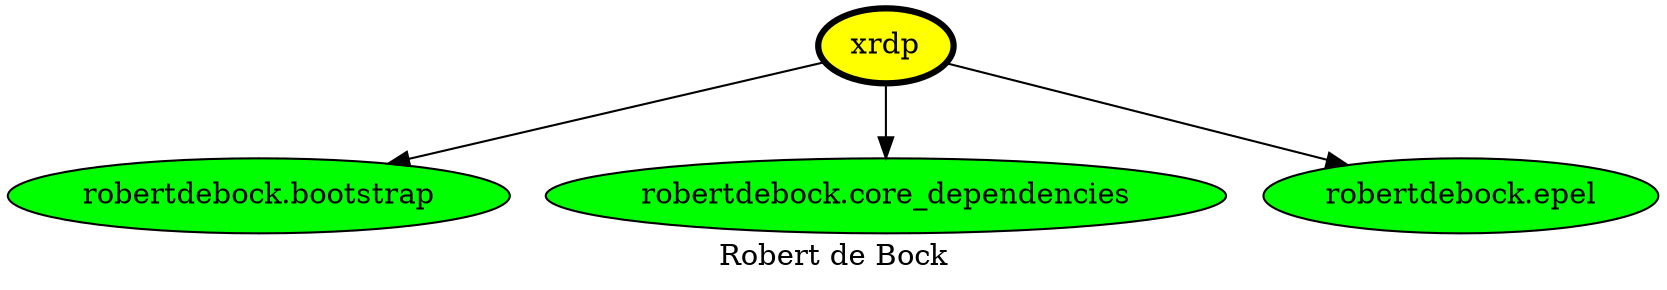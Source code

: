 digraph PhiloDilemma {
  label = "Robert de Bock" ;
  overlap=false
  {
    "xrdp" [fillcolor=yellow style=filled penwidth=3]
    "robertdebock.bootstrap" [fillcolor=green style=filled]
    "robertdebock.core_dependencies" [fillcolor=green style=filled]
    "robertdebock.epel" [fillcolor=green style=filled]
  }
  "xrdp" -> "robertdebock.bootstrap"
  "xrdp" -> "robertdebock.core_dependencies"
  "xrdp" -> "robertdebock.epel"
}
